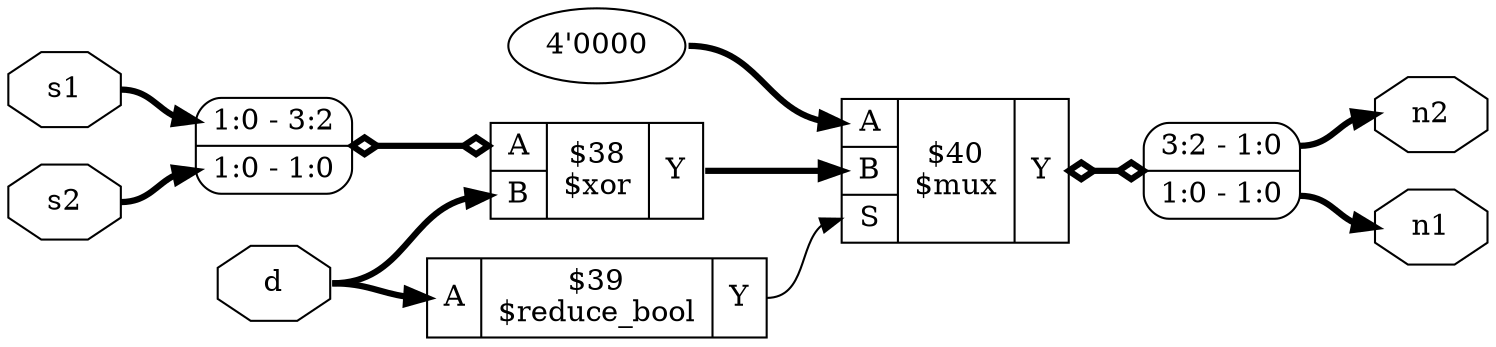 digraph "selstage" {
rankdir="LR";
remincross=true;
n3 [ shape=octagon, label="d", color="black", fontcolor="black" ];
n4 [ shape=octagon, label="n1", color="black", fontcolor="black" ];
n5 [ shape=octagon, label="n2", color="black", fontcolor="black" ];
n6 [ shape=octagon, label="s1", color="black", fontcolor="black" ];
n7 [ shape=octagon, label="s2", color="black", fontcolor="black" ];
c10 [ shape=record, label="{{<p8> A}|$39\n$reduce_bool|{<p9> Y}}" ];
v0 [ label="4'0000" ];
c13 [ shape=record, label="{{<p8> A|<p11> B|<p12> S}|$40\n$mux|{<p9> Y}}" ];
x1 [ shape=record, style=rounded, label="<s1> 3:2 - 1:0 |<s0> 1:0 - 1:0 " ];
c13:p9:e -> x1:w [arrowhead=odiamond, arrowtail=odiamond, dir=both, color="black", style="setlinewidth(3)", label=""];
c14 [ shape=record, label="{{<p8> A|<p11> B}|$38\n$xor|{<p9> Y}}" ];
x2 [ shape=record, style=rounded, label="<s1> 1:0 - 3:2 |<s0> 1:0 - 1:0 " ];
x2:e -> c14:p8:w [arrowhead=odiamond, arrowtail=odiamond, dir=both, color="black", style="setlinewidth(3)", label=""];
c10:p9:e -> c13:p12:w [color="black", label=""];
c14:p9:e -> c13:p11:w [color="black", style="setlinewidth(3)", label=""];
n3:e -> c10:p8:w [color="black", style="setlinewidth(3)", label=""];
n3:e -> c14:p11:w [color="black", style="setlinewidth(3)", label=""];
x1:s0:e -> n4:w [color="black", style="setlinewidth(3)", label=""];
x1:s1:e -> n5:w [color="black", style="setlinewidth(3)", label=""];
n6:e -> x2:s1:w [color="black", style="setlinewidth(3)", label=""];
n7:e -> x2:s0:w [color="black", style="setlinewidth(3)", label=""];
v0:e -> c13:p8:w [color="black", style="setlinewidth(3)", label=""];
}
